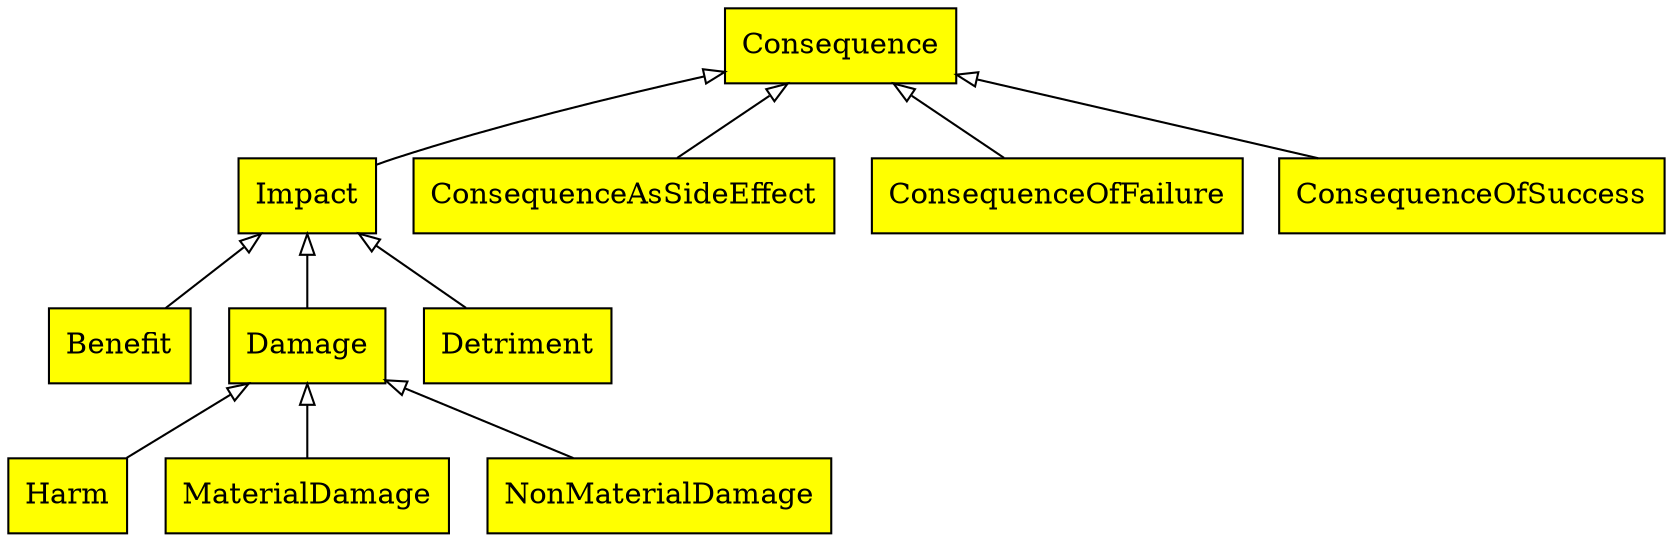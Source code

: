 #
# impact

digraph G {
   //rankdir=LR;
node [shape=rect,style=filled,fillcolor=yellow];



Impact -> Benefit [dir=both, arrowhead=none, arrowtail=onormal] ;
Impact -> 	Damage [dir=both, arrowhead=none, arrowtail=onormal] ;
Impact -> 	Detriment [dir=both, arrowhead=none, arrowtail=onormal] ;
Damage -> Harm [dir=both, arrowhead=none, arrowtail=onormal] ;
Damage -> MaterialDamage [dir=both, arrowhead=none, arrowtail=onormal] ;
Damage -> NonMaterialDamage [dir=both, arrowhead=none, arrowtail=onormal] ;

Consequence -> ConsequenceAsSideEffect [dir=both, arrowhead=none, arrowtail=onormal] ;
Consequence -> ConsequenceOfFailure [dir=both, arrowhead=none, arrowtail=onormal] ;
Consequence -> ConsequenceOfSuccess [dir=both, arrowhead=none, arrowtail=onormal] ;
Consequence -> Impact [dir=both, arrowhead=none, arrowtail=onormal] ;

}
